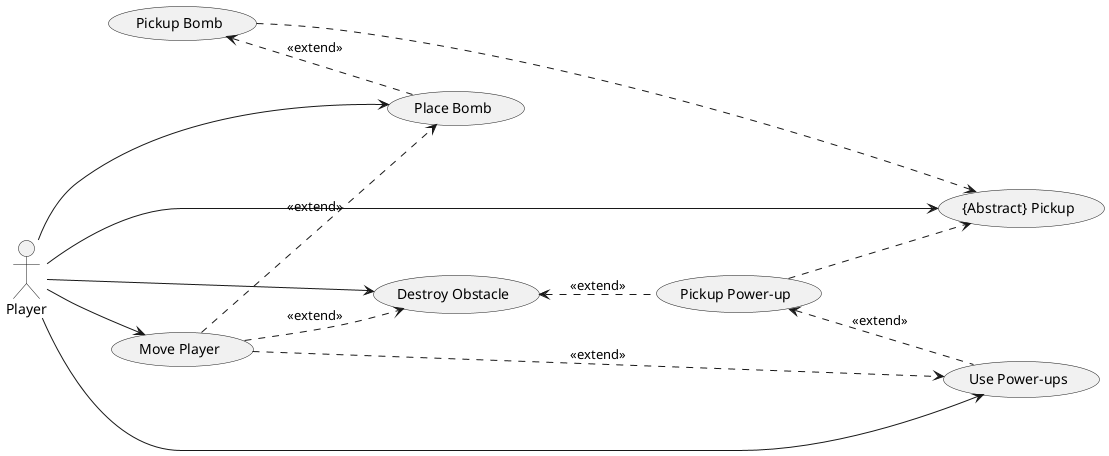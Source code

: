 @startuml

left to right direction
actor Player

usecase "Move Player" as MP
usecase "Place Bomb" as PB
usecase "Destroy Obstacle" as DO
usecase "Pickup Power-up" as PPU
usecase "Pickup Bomb" as PUB
usecase "Use Power-ups" as UPU
usecase "{Abstract} Pickup" as APU

Player --> UPU
Player --> MP
Player --> PB
Player --> DO
Player --> APU

PPU ..> APU
PUB ..> APU
PPU <.. UPU : <<extend>>
PUB <.. PB : <<extend>>
DO <.. PPU : <<extend>>
MP ..> PB : <<extend>>
MP ..> DO : <<extend>>
MP ..> UPU : <<extend>>

@enduml
